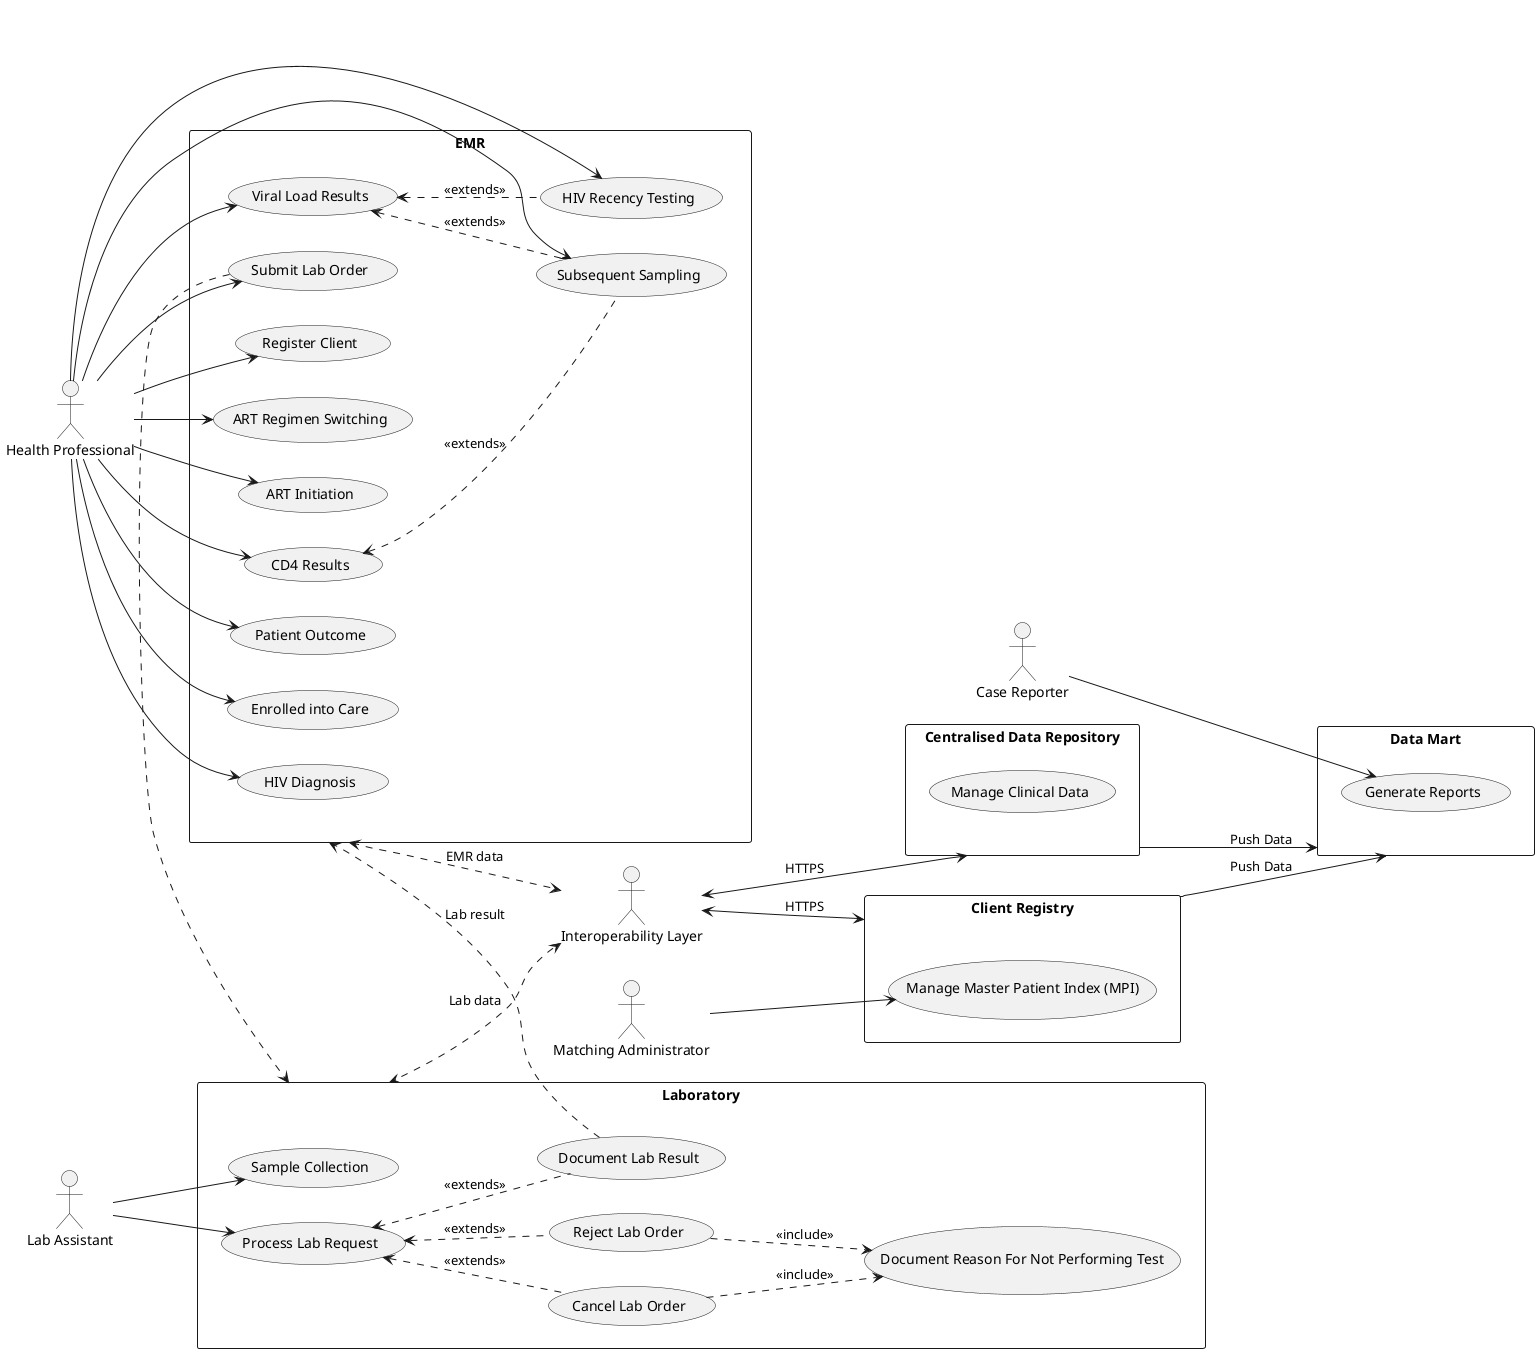 @startuml UseCaseDiagram
left to right direction
actor "Health Professional" as professional
rectangle EMR {
  usecase "Register Client" as UC1
  usecase "ART Regimen Switching" as UC2
  usecase "ART Initiation" as UC3
  usecase "CD4 Results" as UC4
  usecase "Patient Outcome" as UC5
  usecase "Enrolled into Care" as UC6
  usecase "HIV Diagnosis" as UC7
  usecase "Viral Load Results" as UC8
  usecase "Subsequent Sampling" as UC9
  usecase "Submit Lab Order" as UC10
  usecase "HIV Recency Testing" as UC11
}

professional --> UC1
professional --> UC2
professional --> UC3
professional --> UC4
professional --> UC5
professional --> UC6
professional --> UC7
professional --> UC8
professional --> UC9
professional --> UC10
professional --> UC11

(UC4) <.. (UC9) : "<<extends>>"
(UC8) <.. (UC9) : "<<extends>>"
(UC8) <.. (UC11) : "<<extends>>"


actor "Lab Assistant" as labAssistant
rectangle Laboratory {
  usecase "Sample Collection" as UC14
  usecase "Process Lab Request" as UC15
  usecase "Document Lab Result" as UC16
  usecase "Reject Lab Order" as UC17
  usecase "Cancel Lab Order" as UC18
  usecase "Document Reason For Not Performing Test" as UC19
}

labAssistant --> UC14
labAssistant --> UC15


(UC15) <.. (UC16) : "<<extends>>"
(UC15) <.. (UC17) : "<<extends>>"
(UC15) <.. (UC18) : "<<extends>>"

(UC18) ..> (UC19) : "<<include>>"
(UC17) ..> (UC19) : "<<include>>"

(UC10) ..> Laboratory

(UC16) ..> EMR : "Lab result"

actor "Interoperability Layer" as iol
rectangle "Centralised Data Repository" as cdr {
  usecase "Manage Clinical Data" as UC20
}

iol <--> cdr : "HTTPS"

EMR <..> iol : "EMR data"
Laboratory <..> iol : "Lab data"


actor "Matching Administrator" as macthingAdmin
rectangle "Client Registry" as cr {
  usecase "Manage Master Patient Index (MPI)" as UC21
}

macthingAdmin --> UC21

iol <--> cr : "HTTPS"

actor "Case Reporter" as caseReporter
rectangle "Data Mart" as dm {
  usecase "Generate Reports" as UC22
}

caseReporter --> UC22

cdr --> dm : "Push Data"
cr --> dm : "Push Data"

@enduml
